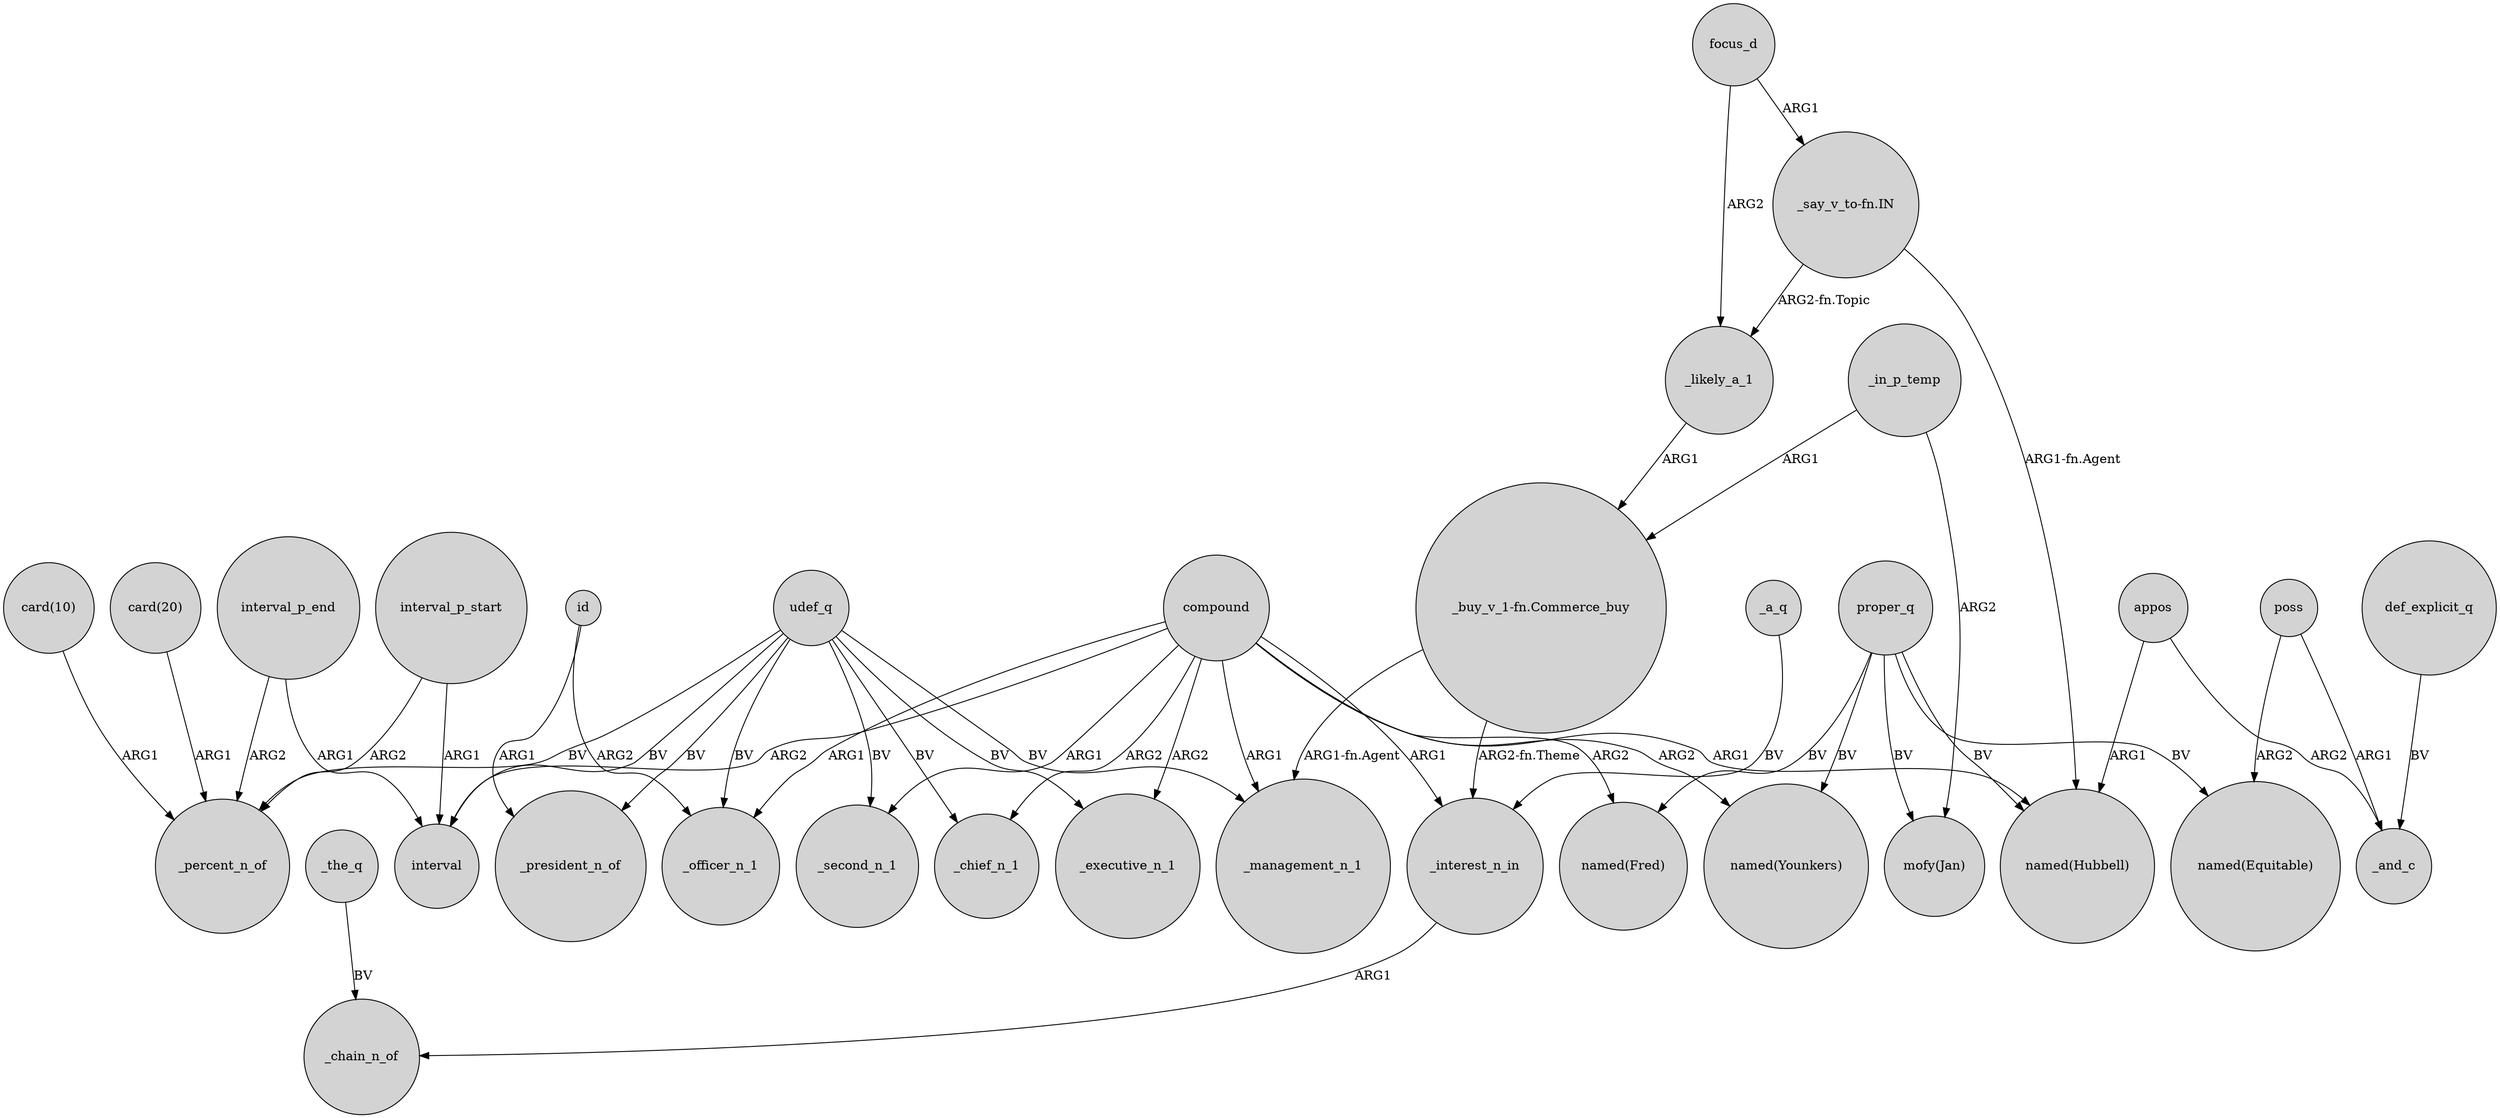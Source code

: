 digraph {
	node [shape=circle style=filled]
	focus_d -> _likely_a_1 [label=ARG2]
	udef_q -> _chief_n_1 [label=BV]
	_a_q -> _interest_n_in [label=BV]
	appos -> "named(Hubbell)" [label=ARG1]
	poss -> _and_c [label=ARG1]
	udef_q -> _executive_n_1 [label=BV]
	_in_p_temp -> "mofy(Jan)" [label=ARG2]
	def_explicit_q -> _and_c [label=BV]
	interval_p_start -> _percent_n_of [label=ARG2]
	id -> _president_n_of [label=ARG1]
	udef_q -> _management_n_1 [label=BV]
	_likely_a_1 -> "_buy_v_1-fn.Commerce_buy" [label=ARG1]
	compound -> "named(Younkers)" [label=ARG2]
	interval_p_end -> _percent_n_of [label=ARG2]
	proper_q -> "mofy(Jan)" [label=BV]
	compound -> _chief_n_1 [label=ARG2]
	compound -> _officer_n_1 [label=ARG1]
	proper_q -> "named(Younkers)" [label=BV]
	"card(10)" -> _percent_n_of [label=ARG1]
	interval_p_start -> interval [label=ARG1]
	appos -> _and_c [label=ARG2]
	_the_q -> _chain_n_of [label=BV]
	udef_q -> _president_n_of [label=BV]
	compound -> interval [label=ARG2]
	proper_q -> "named(Equitable)" [label=BV]
	udef_q -> _second_n_1 [label=BV]
	proper_q -> "named(Hubbell)" [label=BV]
	proper_q -> "named(Fred)" [label=BV]
	id -> _officer_n_1 [label=ARG2]
	udef_q -> _officer_n_1 [label=BV]
	compound -> "named(Hubbell)" [label=ARG1]
	_in_p_temp -> "_buy_v_1-fn.Commerce_buy" [label=ARG1]
	"_say_v_to-fn.IN" -> _likely_a_1 [label="ARG2-fn.Topic"]
	compound -> "named(Fred)" [label=ARG2]
	interval_p_end -> interval [label=ARG1]
	"_buy_v_1-fn.Commerce_buy" -> _interest_n_in [label="ARG2-fn.Theme"]
	_interest_n_in -> _chain_n_of [label=ARG1]
	"_say_v_to-fn.IN" -> "named(Hubbell)" [label="ARG1-fn.Agent"]
	compound -> _interest_n_in [label=ARG1]
	udef_q -> _percent_n_of [label=BV]
	compound -> _second_n_1 [label=ARG1]
	poss -> "named(Equitable)" [label=ARG2]
	compound -> _executive_n_1 [label=ARG2]
	compound -> _management_n_1 [label=ARG1]
	udef_q -> interval [label=BV]
	"_buy_v_1-fn.Commerce_buy" -> _management_n_1 [label="ARG1-fn.Agent"]
	focus_d -> "_say_v_to-fn.IN" [label=ARG1]
	"card(20)" -> _percent_n_of [label=ARG1]
}
